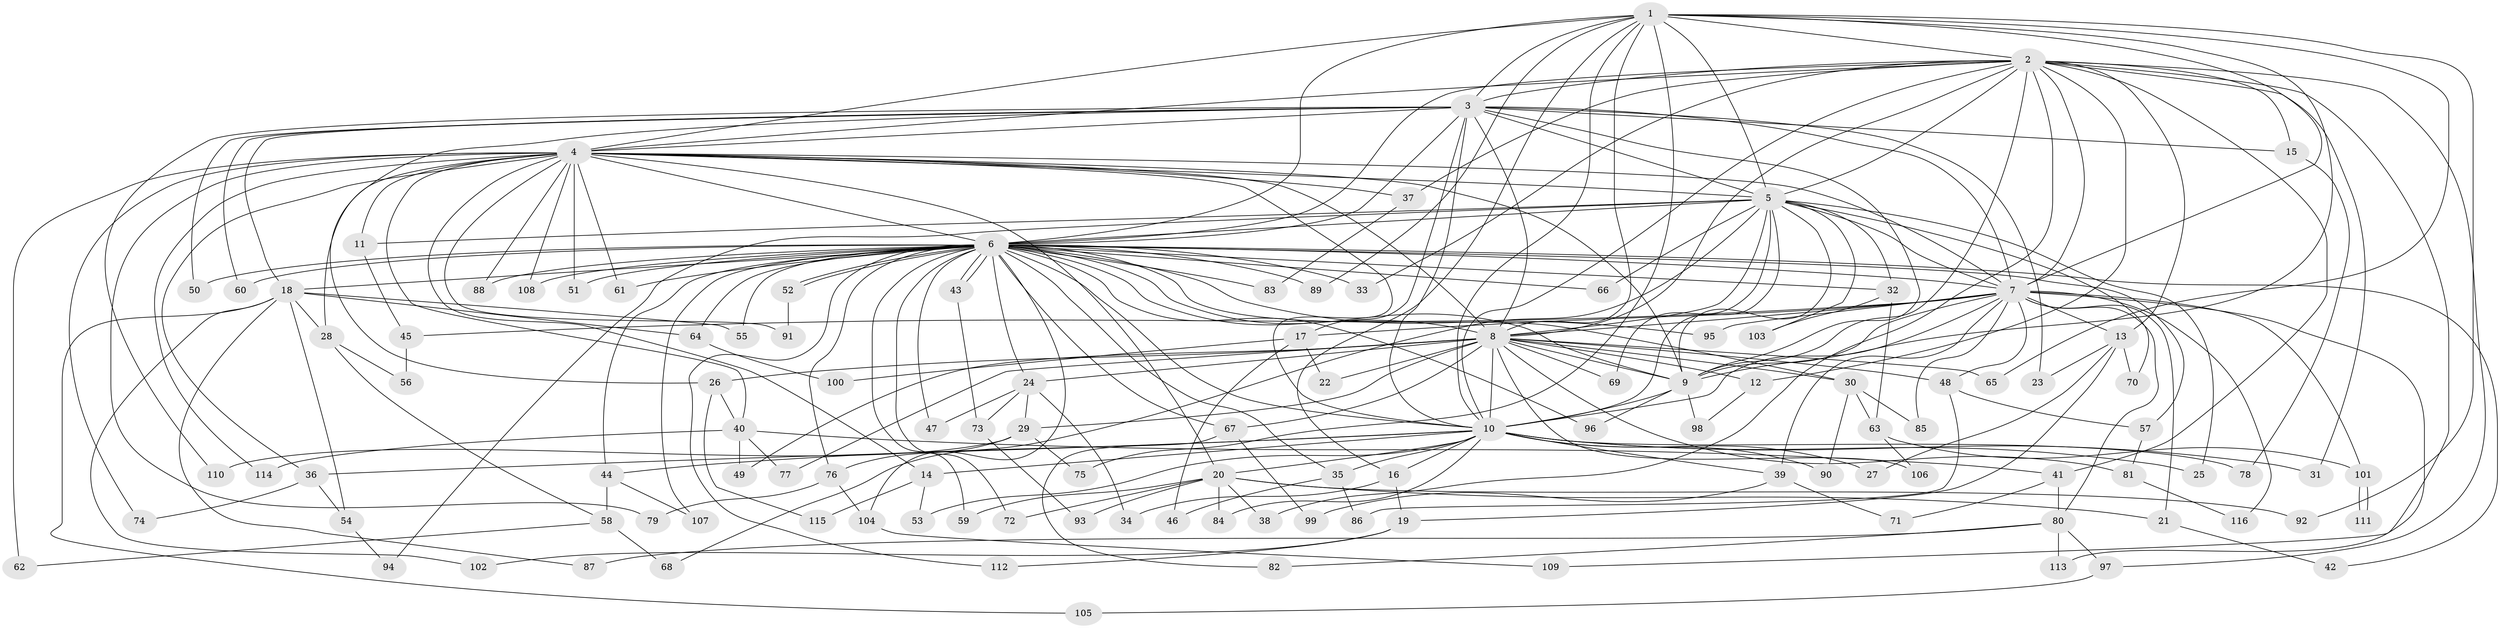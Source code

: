 // coarse degree distribution, {11: 0.011764705882352941, 18: 0.011764705882352941, 26: 0.011764705882352941, 22: 0.011764705882352941, 16: 0.011764705882352941, 41: 0.011764705882352941, 19: 0.011764705882352941, 20: 0.011764705882352941, 3: 0.17647058823529413, 2: 0.4823529411764706, 6: 0.047058823529411764, 4: 0.1411764705882353, 9: 0.023529411764705882, 5: 0.023529411764705882, 8: 0.011764705882352941}
// Generated by graph-tools (version 1.1) at 2025/51/02/27/25 19:51:47]
// undirected, 116 vertices, 257 edges
graph export_dot {
graph [start="1"]
  node [color=gray90,style=filled];
  1;
  2;
  3;
  4;
  5;
  6;
  7;
  8;
  9;
  10;
  11;
  12;
  13;
  14;
  15;
  16;
  17;
  18;
  19;
  20;
  21;
  22;
  23;
  24;
  25;
  26;
  27;
  28;
  29;
  30;
  31;
  32;
  33;
  34;
  35;
  36;
  37;
  38;
  39;
  40;
  41;
  42;
  43;
  44;
  45;
  46;
  47;
  48;
  49;
  50;
  51;
  52;
  53;
  54;
  55;
  56;
  57;
  58;
  59;
  60;
  61;
  62;
  63;
  64;
  65;
  66;
  67;
  68;
  69;
  70;
  71;
  72;
  73;
  74;
  75;
  76;
  77;
  78;
  79;
  80;
  81;
  82;
  83;
  84;
  85;
  86;
  87;
  88;
  89;
  90;
  91;
  92;
  93;
  94;
  95;
  96;
  97;
  98;
  99;
  100;
  101;
  102;
  103;
  104;
  105;
  106;
  107;
  108;
  109;
  110;
  111;
  112;
  113;
  114;
  115;
  116;
  1 -- 2;
  1 -- 3;
  1 -- 4;
  1 -- 5;
  1 -- 6;
  1 -- 7;
  1 -- 8;
  1 -- 9;
  1 -- 10;
  1 -- 16;
  1 -- 65;
  1 -- 75;
  1 -- 89;
  1 -- 92;
  2 -- 3;
  2 -- 4;
  2 -- 5;
  2 -- 6;
  2 -- 7;
  2 -- 8;
  2 -- 9;
  2 -- 10;
  2 -- 12;
  2 -- 13;
  2 -- 15;
  2 -- 31;
  2 -- 33;
  2 -- 37;
  2 -- 38;
  2 -- 41;
  2 -- 97;
  2 -- 109;
  3 -- 4;
  3 -- 5;
  3 -- 6;
  3 -- 7;
  3 -- 8;
  3 -- 9;
  3 -- 10;
  3 -- 15;
  3 -- 17;
  3 -- 18;
  3 -- 23;
  3 -- 26;
  3 -- 50;
  3 -- 60;
  3 -- 110;
  4 -- 5;
  4 -- 6;
  4 -- 7;
  4 -- 8;
  4 -- 9;
  4 -- 10;
  4 -- 11;
  4 -- 14;
  4 -- 20;
  4 -- 28;
  4 -- 36;
  4 -- 37;
  4 -- 40;
  4 -- 51;
  4 -- 61;
  4 -- 62;
  4 -- 74;
  4 -- 79;
  4 -- 88;
  4 -- 91;
  4 -- 108;
  4 -- 114;
  5 -- 6;
  5 -- 7;
  5 -- 8;
  5 -- 9;
  5 -- 10;
  5 -- 11;
  5 -- 25;
  5 -- 32;
  5 -- 66;
  5 -- 68;
  5 -- 69;
  5 -- 70;
  5 -- 94;
  5 -- 103;
  6 -- 7;
  6 -- 8;
  6 -- 9;
  6 -- 10;
  6 -- 18;
  6 -- 24;
  6 -- 30;
  6 -- 32;
  6 -- 33;
  6 -- 35;
  6 -- 42;
  6 -- 43;
  6 -- 43;
  6 -- 44;
  6 -- 47;
  6 -- 50;
  6 -- 51;
  6 -- 52;
  6 -- 52;
  6 -- 55;
  6 -- 57;
  6 -- 59;
  6 -- 60;
  6 -- 61;
  6 -- 64;
  6 -- 66;
  6 -- 67;
  6 -- 72;
  6 -- 76;
  6 -- 83;
  6 -- 88;
  6 -- 89;
  6 -- 95;
  6 -- 96;
  6 -- 104;
  6 -- 107;
  6 -- 108;
  6 -- 112;
  7 -- 8;
  7 -- 9;
  7 -- 10;
  7 -- 13;
  7 -- 17;
  7 -- 21;
  7 -- 39;
  7 -- 45;
  7 -- 48;
  7 -- 80;
  7 -- 85;
  7 -- 95;
  7 -- 101;
  7 -- 113;
  7 -- 116;
  8 -- 9;
  8 -- 10;
  8 -- 12;
  8 -- 22;
  8 -- 24;
  8 -- 26;
  8 -- 29;
  8 -- 30;
  8 -- 48;
  8 -- 49;
  8 -- 65;
  8 -- 67;
  8 -- 69;
  8 -- 77;
  8 -- 81;
  8 -- 106;
  9 -- 10;
  9 -- 96;
  9 -- 98;
  10 -- 14;
  10 -- 16;
  10 -- 20;
  10 -- 25;
  10 -- 27;
  10 -- 31;
  10 -- 35;
  10 -- 36;
  10 -- 39;
  10 -- 44;
  10 -- 53;
  10 -- 78;
  10 -- 84;
  10 -- 90;
  11 -- 45;
  12 -- 98;
  13 -- 19;
  13 -- 23;
  13 -- 27;
  13 -- 70;
  14 -- 53;
  14 -- 115;
  15 -- 78;
  16 -- 19;
  16 -- 34;
  17 -- 22;
  17 -- 46;
  17 -- 100;
  18 -- 28;
  18 -- 54;
  18 -- 55;
  18 -- 64;
  18 -- 87;
  18 -- 102;
  18 -- 105;
  19 -- 102;
  19 -- 112;
  20 -- 21;
  20 -- 38;
  20 -- 59;
  20 -- 72;
  20 -- 84;
  20 -- 92;
  20 -- 93;
  21 -- 42;
  24 -- 29;
  24 -- 34;
  24 -- 47;
  24 -- 73;
  26 -- 40;
  26 -- 115;
  28 -- 56;
  28 -- 58;
  29 -- 75;
  29 -- 76;
  29 -- 110;
  30 -- 63;
  30 -- 85;
  30 -- 90;
  32 -- 63;
  32 -- 103;
  35 -- 46;
  35 -- 86;
  36 -- 54;
  36 -- 74;
  37 -- 83;
  39 -- 71;
  39 -- 99;
  40 -- 41;
  40 -- 49;
  40 -- 77;
  40 -- 114;
  41 -- 71;
  41 -- 80;
  43 -- 73;
  44 -- 58;
  44 -- 107;
  45 -- 56;
  48 -- 57;
  48 -- 86;
  52 -- 91;
  54 -- 94;
  57 -- 81;
  58 -- 62;
  58 -- 68;
  63 -- 101;
  63 -- 106;
  64 -- 100;
  67 -- 82;
  67 -- 99;
  73 -- 93;
  76 -- 79;
  76 -- 104;
  80 -- 82;
  80 -- 87;
  80 -- 97;
  80 -- 113;
  81 -- 116;
  97 -- 105;
  101 -- 111;
  101 -- 111;
  104 -- 109;
}
